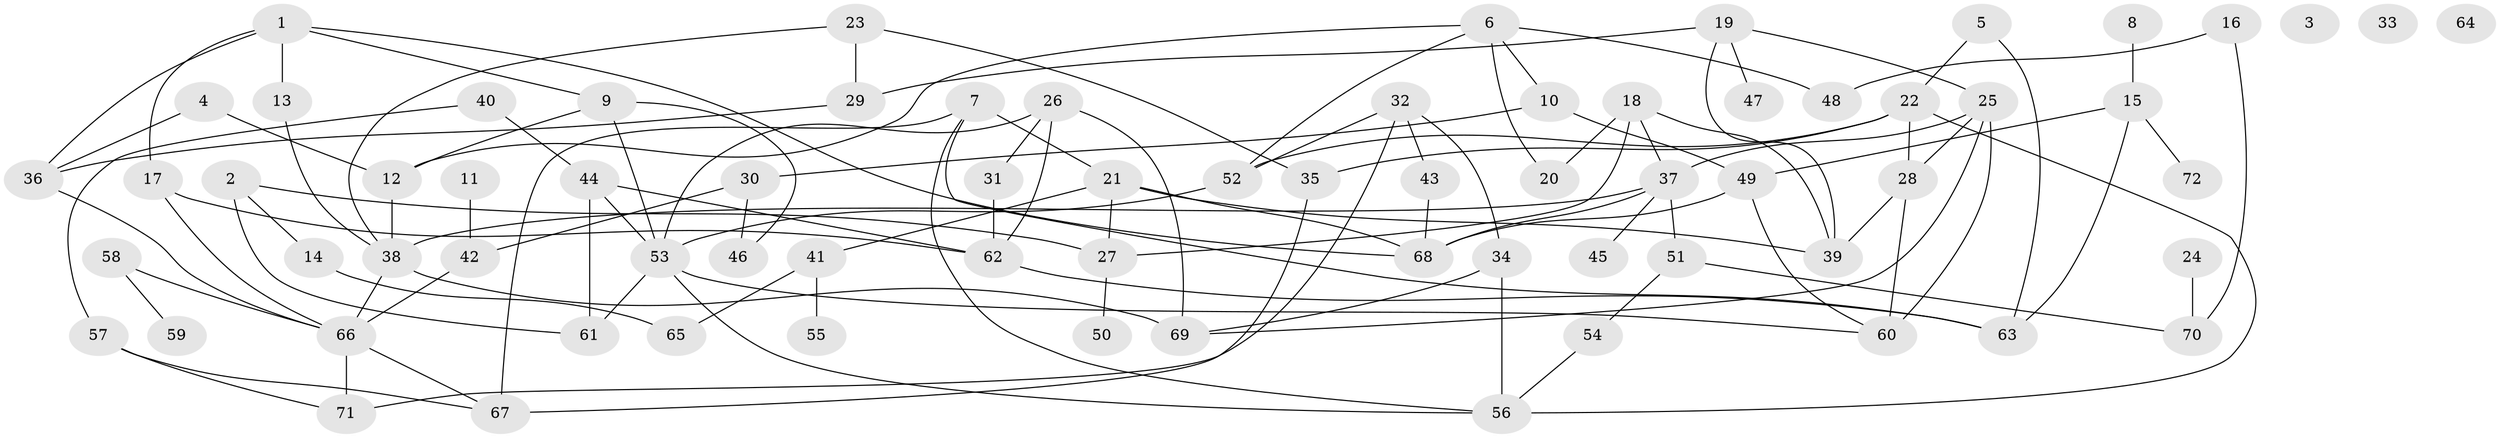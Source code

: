 // coarse degree distribution, {7: 0.10638297872340426, 4: 0.1276595744680851, 0: 0.06382978723404255, 2: 0.23404255319148937, 6: 0.1702127659574468, 3: 0.06382978723404255, 1: 0.14893617021276595, 8: 0.02127659574468085, 5: 0.0425531914893617, 9: 0.02127659574468085}
// Generated by graph-tools (version 1.1) at 2025/41/03/06/25 10:41:20]
// undirected, 72 vertices, 112 edges
graph export_dot {
graph [start="1"]
  node [color=gray90,style=filled];
  1;
  2;
  3;
  4;
  5;
  6;
  7;
  8;
  9;
  10;
  11;
  12;
  13;
  14;
  15;
  16;
  17;
  18;
  19;
  20;
  21;
  22;
  23;
  24;
  25;
  26;
  27;
  28;
  29;
  30;
  31;
  32;
  33;
  34;
  35;
  36;
  37;
  38;
  39;
  40;
  41;
  42;
  43;
  44;
  45;
  46;
  47;
  48;
  49;
  50;
  51;
  52;
  53;
  54;
  55;
  56;
  57;
  58;
  59;
  60;
  61;
  62;
  63;
  64;
  65;
  66;
  67;
  68;
  69;
  70;
  71;
  72;
  1 -- 9;
  1 -- 13;
  1 -- 17;
  1 -- 36;
  1 -- 68;
  2 -- 14;
  2 -- 27;
  2 -- 61;
  4 -- 12;
  4 -- 36;
  5 -- 22;
  5 -- 63;
  6 -- 10;
  6 -- 12;
  6 -- 20;
  6 -- 48;
  6 -- 52;
  7 -- 21;
  7 -- 56;
  7 -- 63;
  7 -- 67;
  8 -- 15;
  9 -- 12;
  9 -- 46;
  9 -- 53;
  10 -- 30;
  10 -- 49;
  11 -- 42;
  12 -- 38;
  13 -- 38;
  14 -- 65;
  15 -- 49;
  15 -- 63;
  15 -- 72;
  16 -- 48;
  16 -- 70;
  17 -- 62;
  17 -- 66;
  18 -- 20;
  18 -- 27;
  18 -- 37;
  18 -- 39;
  19 -- 25;
  19 -- 29;
  19 -- 39;
  19 -- 47;
  21 -- 27;
  21 -- 39;
  21 -- 41;
  21 -- 68;
  22 -- 28;
  22 -- 35;
  22 -- 52;
  22 -- 56;
  23 -- 29;
  23 -- 35;
  23 -- 38;
  24 -- 70;
  25 -- 28;
  25 -- 37;
  25 -- 60;
  25 -- 69;
  26 -- 31;
  26 -- 53;
  26 -- 62;
  26 -- 69;
  27 -- 50;
  28 -- 39;
  28 -- 60;
  29 -- 36;
  30 -- 42;
  30 -- 46;
  31 -- 62;
  32 -- 34;
  32 -- 43;
  32 -- 52;
  32 -- 71;
  34 -- 56;
  34 -- 69;
  35 -- 67;
  36 -- 66;
  37 -- 38;
  37 -- 45;
  37 -- 51;
  37 -- 68;
  38 -- 66;
  38 -- 69;
  40 -- 44;
  40 -- 57;
  41 -- 55;
  41 -- 65;
  42 -- 66;
  43 -- 68;
  44 -- 53;
  44 -- 61;
  44 -- 62;
  49 -- 60;
  49 -- 68;
  51 -- 54;
  51 -- 70;
  52 -- 53;
  53 -- 56;
  53 -- 60;
  53 -- 61;
  54 -- 56;
  57 -- 67;
  57 -- 71;
  58 -- 59;
  58 -- 66;
  62 -- 63;
  66 -- 67;
  66 -- 71;
}
